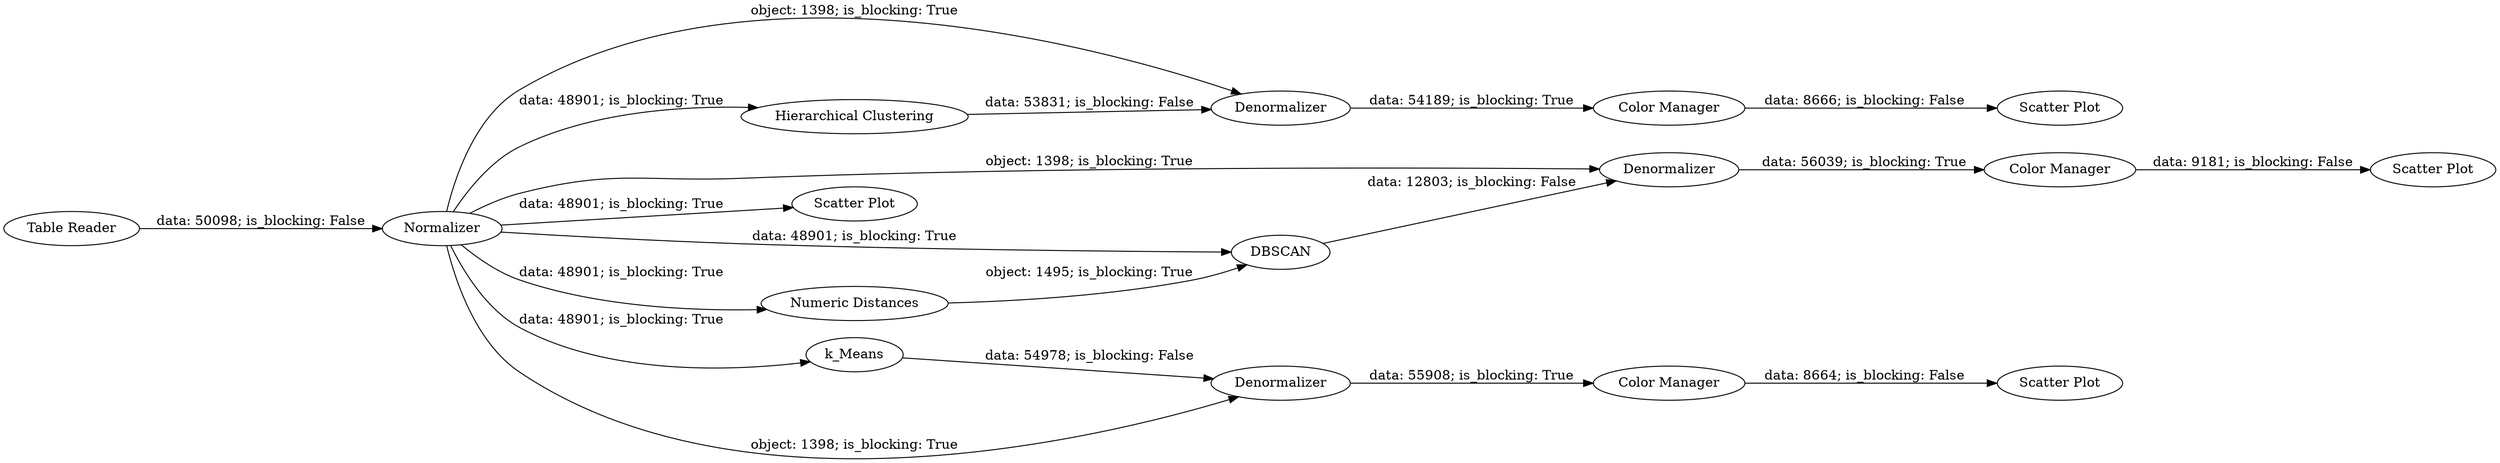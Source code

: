 digraph {
	"4781212018242490125_148" [label=DBSCAN]
	"4781212018242490125_141" [label=Denormalizer]
	"4781212018242490125_140" [label=Normalizer]
	"4781212018242490125_144" [label="Hierarchical Clustering"]
	"4781212018242490125_143" [label="Scatter Plot"]
	"4781212018242490125_150" [label="Color Manager"]
	"4781212018242490125_154" [label="Scatter Plot"]
	"4781212018242490125_142" [label="Color Manager"]
	"4781212018242490125_151" [label="Scatter Plot"]
	"4781212018242490125_146" [label="Color Manager"]
	"4781212018242490125_147" [label="Scatter Plot"]
	"4781212018242490125_149" [label=Denormalizer]
	"4781212018242490125_145" [label=Denormalizer]
	"4781212018242490125_1" [label="Table Reader"]
	"4781212018242490125_152" [label="Numeric Distances"]
	"4781212018242490125_135" [label=k_Means]
	"4781212018242490125_135" -> "4781212018242490125_141" [label="data: 54978; is_blocking: False"]
	"4781212018242490125_140" -> "4781212018242490125_148" [label="data: 48901; is_blocking: True"]
	"4781212018242490125_144" -> "4781212018242490125_145" [label="data: 53831; is_blocking: False"]
	"4781212018242490125_1" -> "4781212018242490125_140" [label="data: 50098; is_blocking: False"]
	"4781212018242490125_152" -> "4781212018242490125_148" [label="object: 1495; is_blocking: True"]
	"4781212018242490125_140" -> "4781212018242490125_152" [label="data: 48901; is_blocking: True"]
	"4781212018242490125_140" -> "4781212018242490125_135" [label="data: 48901; is_blocking: True"]
	"4781212018242490125_141" -> "4781212018242490125_142" [label="data: 55908; is_blocking: True"]
	"4781212018242490125_145" -> "4781212018242490125_146" [label="data: 54189; is_blocking: True"]
	"4781212018242490125_150" -> "4781212018242490125_151" [label="data: 9181; is_blocking: False"]
	"4781212018242490125_142" -> "4781212018242490125_143" [label="data: 8664; is_blocking: False"]
	"4781212018242490125_140" -> "4781212018242490125_144" [label="data: 48901; is_blocking: True"]
	"4781212018242490125_140" -> "4781212018242490125_154" [label="data: 48901; is_blocking: True"]
	"4781212018242490125_140" -> "4781212018242490125_141" [label="object: 1398; is_blocking: True"]
	"4781212018242490125_146" -> "4781212018242490125_147" [label="data: 8666; is_blocking: False"]
	"4781212018242490125_148" -> "4781212018242490125_149" [label="data: 12803; is_blocking: False"]
	"4781212018242490125_149" -> "4781212018242490125_150" [label="data: 56039; is_blocking: True"]
	"4781212018242490125_140" -> "4781212018242490125_145" [label="object: 1398; is_blocking: True"]
	"4781212018242490125_140" -> "4781212018242490125_149" [label="object: 1398; is_blocking: True"]
	rankdir=LR
}
